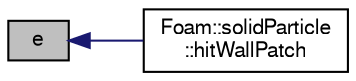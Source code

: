 digraph "e"
{
  bgcolor="transparent";
  edge [fontname="FreeSans",fontsize="10",labelfontname="FreeSans",labelfontsize="10"];
  node [fontname="FreeSans",fontsize="10",shape=record];
  rankdir="LR";
  Node1 [label="e",height=0.2,width=0.4,color="black", fillcolor="grey75", style="filled" fontcolor="black"];
  Node1 -> Node2 [dir="back",color="midnightblue",fontsize="10",style="solid",fontname="FreeSans"];
  Node2 [label="Foam::solidParticle\l::hitWallPatch",height=0.2,width=0.4,color="black",URL="$a02304.html#a83ddd4996e7a12d68168442c5f04ca72",tooltip="Overridable function to handle the particle hitting a wallPatch. "];
}
